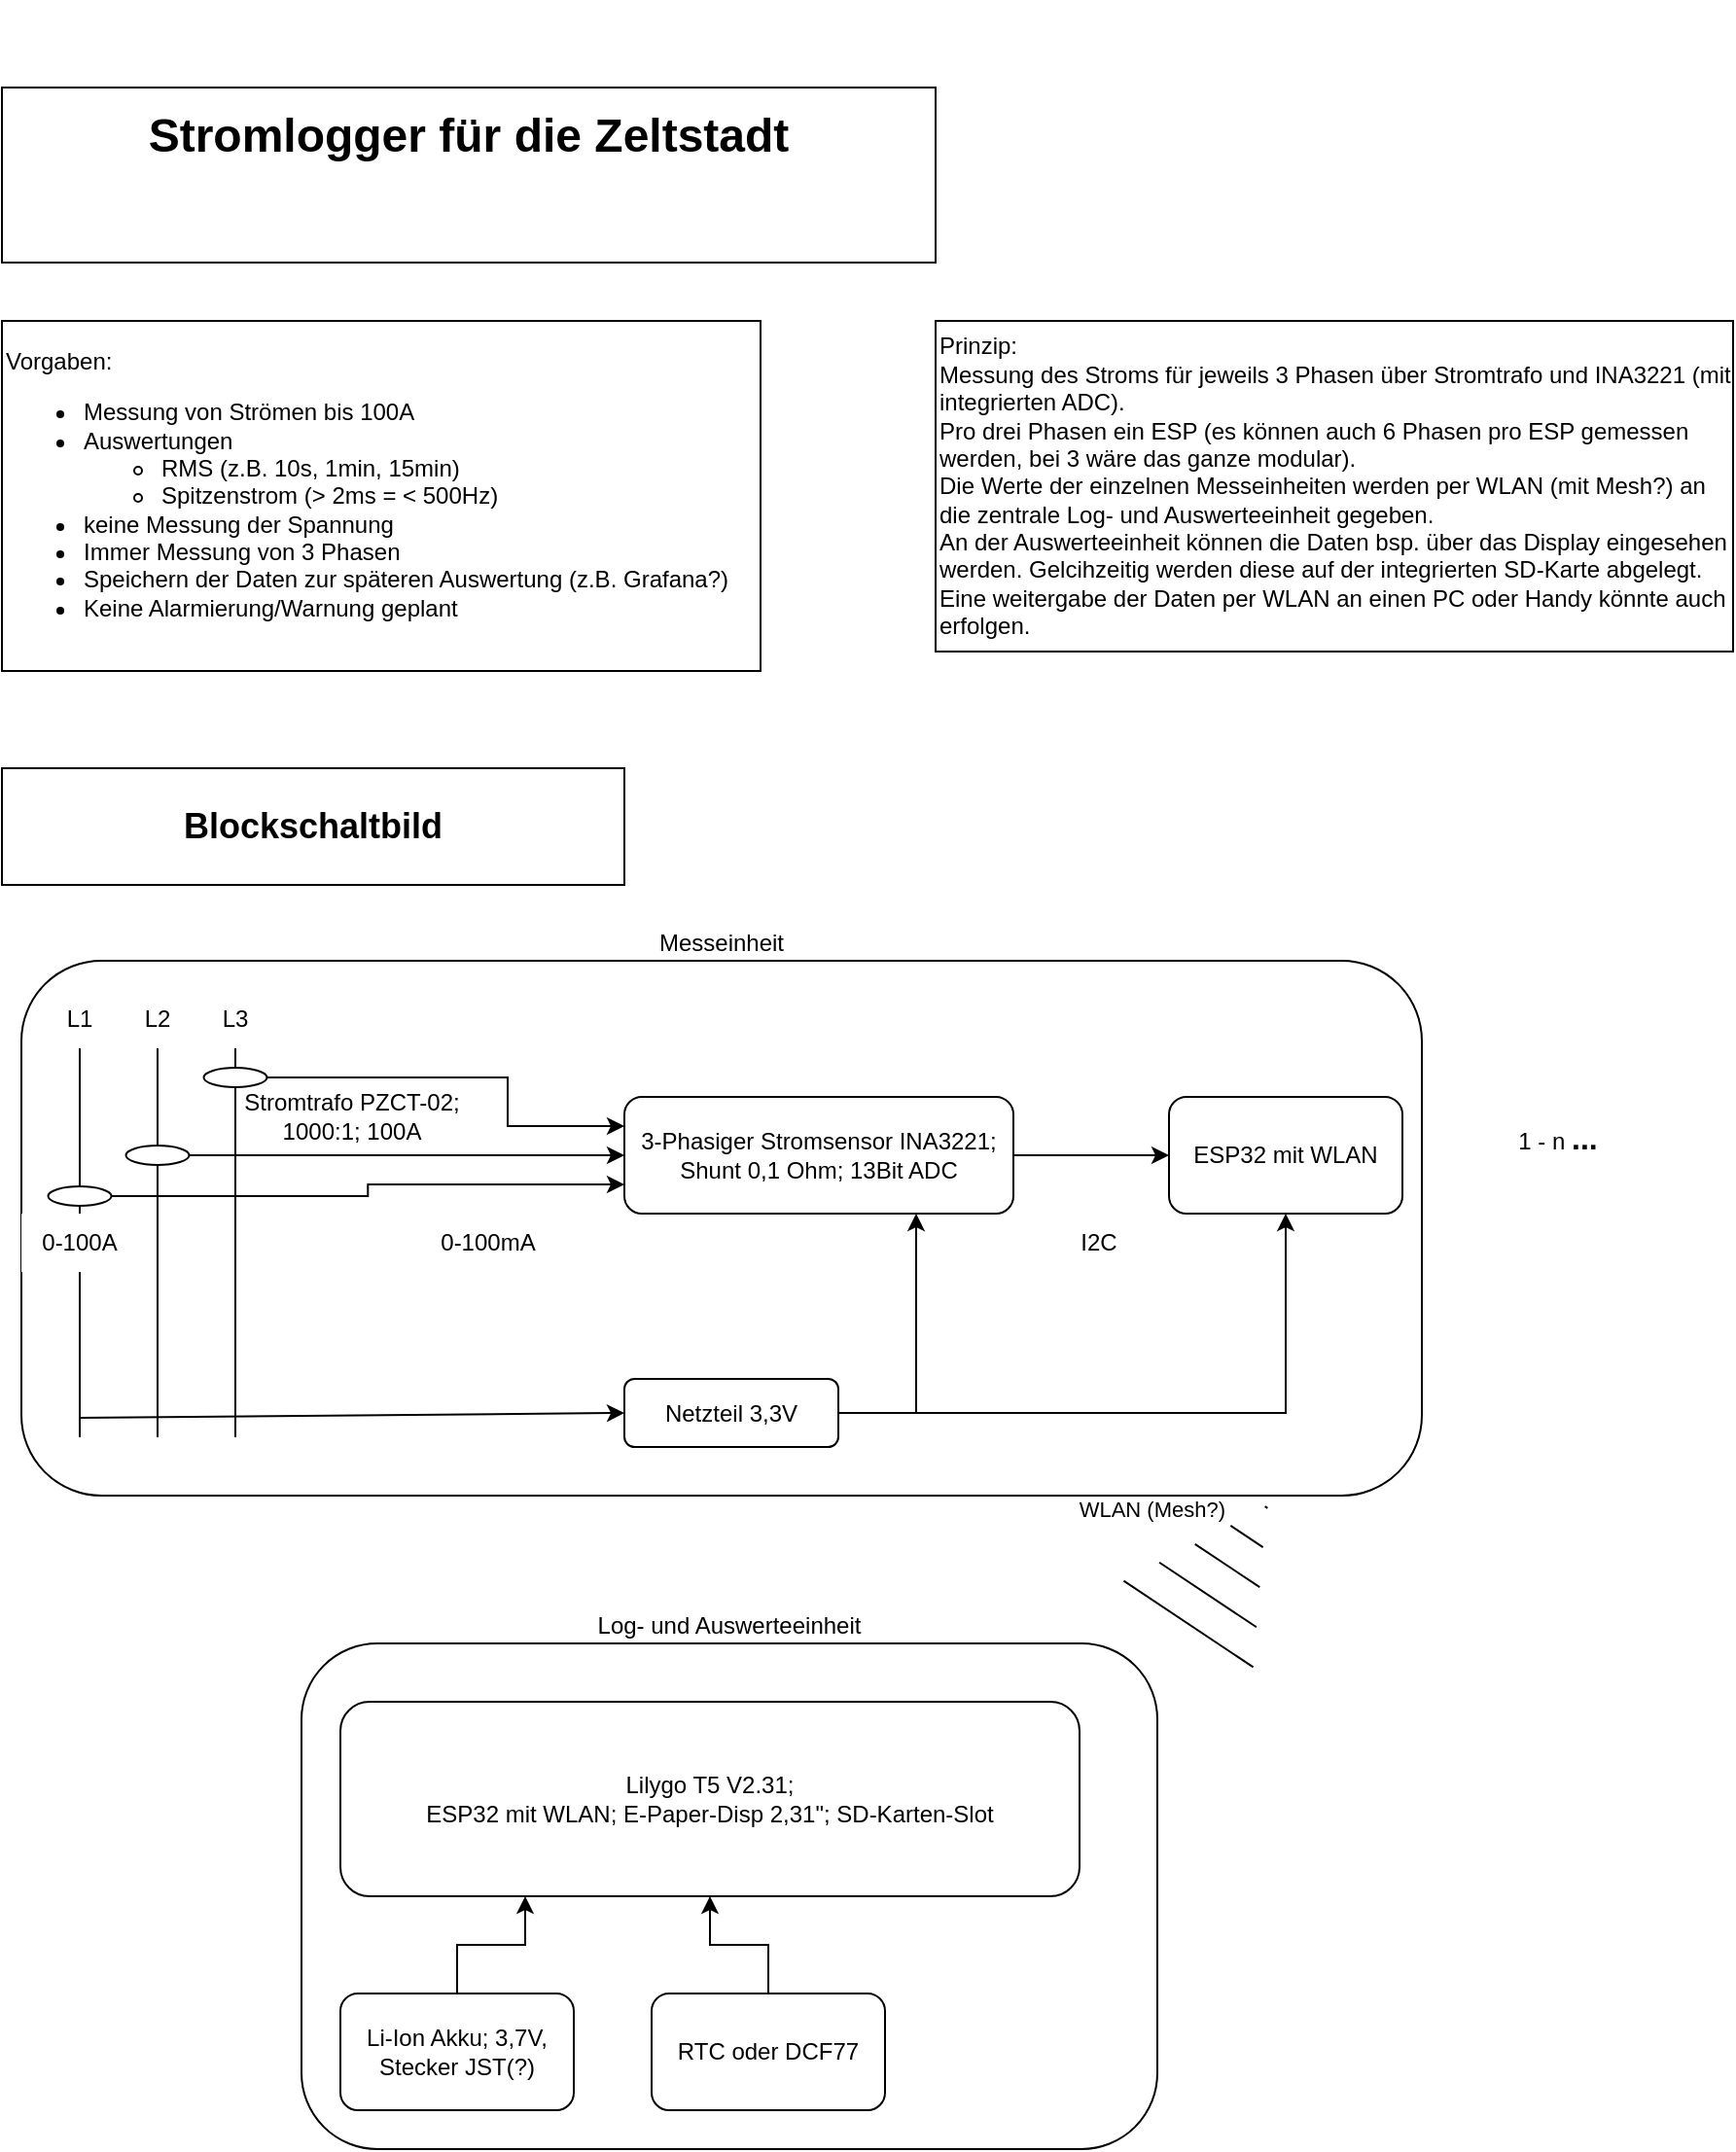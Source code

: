 <mxfile version="21.3.7" type="github">
  <diagram name="Seite-1" id="XuaZ16H_RSh9hG0B_XFD">
    <mxGraphModel dx="1035" dy="1722" grid="1" gridSize="10" guides="1" tooltips="1" connect="1" arrows="1" fold="1" page="1" pageScale="1" pageWidth="827" pageHeight="1169" math="0" shadow="0">
      <root>
        <mxCell id="0" />
        <mxCell id="1" parent="0" />
        <mxCell id="4wm6rS8gim3RebCfr74Y-38" value="Log- und Auswerteeinheit" style="rounded=1;whiteSpace=wrap;html=1;labelPosition=center;verticalLabelPosition=top;align=center;verticalAlign=bottom;" vertex="1" parent="1">
          <mxGeometry x="194" y="810" width="440" height="260" as="geometry" />
        </mxCell>
        <mxCell id="4wm6rS8gim3RebCfr74Y-30" value="Messeinheit" style="rounded=1;whiteSpace=wrap;html=1;labelPosition=center;verticalLabelPosition=top;align=center;verticalAlign=bottom;" vertex="1" parent="1">
          <mxGeometry x="50" y="459" width="720" height="275" as="geometry" />
        </mxCell>
        <mxCell id="4wm6rS8gim3RebCfr74Y-1" value="&lt;div style=&quot;font-size: 24px;&quot; align=&quot;center&quot;&gt;&lt;h1&gt;&lt;font style=&quot;font-size: 24px;&quot;&gt;&lt;b&gt;&lt;font style=&quot;font-size: 24px;&quot;&gt;Stromlogger für die Zeltstadt&lt;/font&gt;&lt;/b&gt;&lt;/font&gt;&lt;/h1&gt;&lt;/div&gt;&lt;div style=&quot;font-size: 24px;&quot; align=&quot;center&quot;&gt;&lt;font style=&quot;font-size: 24px;&quot;&gt;&lt;br&gt;&lt;/font&gt;&lt;/div&gt;&lt;div style=&quot;font-size: 24px;&quot; align=&quot;center&quot;&gt;&lt;font style=&quot;font-size: 24px;&quot;&gt;&lt;br&gt;&lt;/font&gt;&lt;/div&gt;" style="rounded=0;whiteSpace=wrap;html=1;align=center;" vertex="1" parent="1">
          <mxGeometry x="40" y="10" width="480" height="90" as="geometry" />
        </mxCell>
        <mxCell id="4wm6rS8gim3RebCfr74Y-2" value="&lt;div align=&quot;left&quot;&gt;Vorgaben:&lt;/div&gt;&lt;div align=&quot;left&quot;&gt;&lt;ul&gt;&lt;li&gt;Messung von Strömen bis 100A&lt;/li&gt;&lt;li&gt;Auswertungen&lt;/li&gt;&lt;ul&gt;&lt;li&gt;RMS (z.B. 10s, 1min, 15min)&lt;br&gt;&lt;/li&gt;&lt;li&gt;Spitzenstrom (&amp;gt; 2ms = &amp;lt; 500Hz)&lt;br&gt;&lt;/li&gt;&lt;/ul&gt;&lt;li&gt;keine Messung der Spannung&lt;/li&gt;&lt;li&gt;Immer Messung von 3 Phasen&lt;/li&gt;&lt;li&gt;Speichern der Daten zur späteren Auswertung (z.B. Grafana?)&lt;br&gt;&lt;/li&gt;&lt;li&gt;Keine Alarmierung/Warnung geplant&lt;br&gt;&lt;/li&gt;&lt;/ul&gt;&lt;/div&gt;" style="rounded=0;whiteSpace=wrap;html=1;align=left;" vertex="1" parent="1">
          <mxGeometry x="40" y="130" width="390" height="180" as="geometry" />
        </mxCell>
        <mxCell id="4wm6rS8gim3RebCfr74Y-3" value="&lt;h2&gt;Blockschaltbild&lt;/h2&gt;" style="rounded=0;whiteSpace=wrap;html=1;align=center;" vertex="1" parent="1">
          <mxGeometry x="40" y="360" width="320" height="60" as="geometry" />
        </mxCell>
        <mxCell id="4wm6rS8gim3RebCfr74Y-4" value="" style="endArrow=none;html=1;rounded=0;" edge="1" parent="1" source="4wm6rS8gim3RebCfr74Y-12">
          <mxGeometry width="50" height="50" relative="1" as="geometry">
            <mxPoint x="80" y="634" as="sourcePoint" />
            <mxPoint x="80" y="504" as="targetPoint" />
          </mxGeometry>
        </mxCell>
        <mxCell id="4wm6rS8gim3RebCfr74Y-5" value="" style="endArrow=none;html=1;rounded=0;" edge="1" parent="1">
          <mxGeometry width="50" height="50" relative="1" as="geometry">
            <mxPoint x="120" y="704" as="sourcePoint" />
            <mxPoint x="120" y="504" as="targetPoint" />
          </mxGeometry>
        </mxCell>
        <mxCell id="4wm6rS8gim3RebCfr74Y-6" value="" style="endArrow=none;html=1;rounded=0;" edge="1" parent="1">
          <mxGeometry width="50" height="50" relative="1" as="geometry">
            <mxPoint x="160" y="704" as="sourcePoint" />
            <mxPoint x="160" y="504" as="targetPoint" />
          </mxGeometry>
        </mxCell>
        <mxCell id="4wm6rS8gim3RebCfr74Y-7" value="L1" style="text;html=1;strokeColor=none;fillColor=none;align=center;verticalAlign=middle;whiteSpace=wrap;rounded=0;" vertex="1" parent="1">
          <mxGeometry x="50" y="474" width="60" height="30" as="geometry" />
        </mxCell>
        <mxCell id="4wm6rS8gim3RebCfr74Y-8" value="L2" style="text;html=1;strokeColor=none;fillColor=none;align=center;verticalAlign=middle;whiteSpace=wrap;rounded=0;" vertex="1" parent="1">
          <mxGeometry x="90" y="474" width="60" height="30" as="geometry" />
        </mxCell>
        <mxCell id="4wm6rS8gim3RebCfr74Y-9" value="&lt;div&gt;L3&lt;/div&gt;" style="text;html=1;strokeColor=none;fillColor=none;align=center;verticalAlign=middle;whiteSpace=wrap;rounded=0;" vertex="1" parent="1">
          <mxGeometry x="130" y="474" width="60" height="30" as="geometry" />
        </mxCell>
        <mxCell id="4wm6rS8gim3RebCfr74Y-17" style="edgeStyle=orthogonalEdgeStyle;rounded=0;orthogonalLoop=1;jettySize=auto;html=1;exitX=1;exitY=0.5;exitDx=0;exitDy=0;entryX=0;entryY=0.25;entryDx=0;entryDy=0;" edge="1" parent="1" source="4wm6rS8gim3RebCfr74Y-10" target="4wm6rS8gim3RebCfr74Y-15">
          <mxGeometry relative="1" as="geometry">
            <Array as="points">
              <mxPoint x="300" y="519" />
              <mxPoint x="300" y="544" />
            </Array>
          </mxGeometry>
        </mxCell>
        <mxCell id="4wm6rS8gim3RebCfr74Y-10" value="" style="ellipse;whiteSpace=wrap;html=1;" vertex="1" parent="1">
          <mxGeometry x="143.75" y="514" width="32.5" height="10" as="geometry" />
        </mxCell>
        <mxCell id="4wm6rS8gim3RebCfr74Y-18" style="edgeStyle=orthogonalEdgeStyle;rounded=0;orthogonalLoop=1;jettySize=auto;html=1;exitX=1;exitY=0.5;exitDx=0;exitDy=0;entryX=0;entryY=0.5;entryDx=0;entryDy=0;" edge="1" parent="1" source="4wm6rS8gim3RebCfr74Y-11" target="4wm6rS8gim3RebCfr74Y-15">
          <mxGeometry relative="1" as="geometry" />
        </mxCell>
        <mxCell id="4wm6rS8gim3RebCfr74Y-11" value="" style="ellipse;whiteSpace=wrap;html=1;" vertex="1" parent="1">
          <mxGeometry x="103.75" y="554" width="32.5" height="10" as="geometry" />
        </mxCell>
        <mxCell id="4wm6rS8gim3RebCfr74Y-13" value="" style="endArrow=none;html=1;rounded=0;" edge="1" parent="1" target="4wm6rS8gim3RebCfr74Y-12">
          <mxGeometry width="50" height="50" relative="1" as="geometry">
            <mxPoint x="80" y="704" as="sourcePoint" />
            <mxPoint x="80" y="504" as="targetPoint" />
          </mxGeometry>
        </mxCell>
        <mxCell id="4wm6rS8gim3RebCfr74Y-19" style="edgeStyle=orthogonalEdgeStyle;rounded=0;orthogonalLoop=1;jettySize=auto;html=1;entryX=0;entryY=0.75;entryDx=0;entryDy=0;exitX=1;exitY=0.5;exitDx=0;exitDy=0;" edge="1" parent="1" source="4wm6rS8gim3RebCfr74Y-12" target="4wm6rS8gim3RebCfr74Y-15">
          <mxGeometry relative="1" as="geometry">
            <mxPoint x="90" y="604" as="sourcePoint" />
          </mxGeometry>
        </mxCell>
        <mxCell id="4wm6rS8gim3RebCfr74Y-12" value="" style="ellipse;whiteSpace=wrap;html=1;" vertex="1" parent="1">
          <mxGeometry x="63.75" y="575" width="32.5" height="10" as="geometry" />
        </mxCell>
        <mxCell id="4wm6rS8gim3RebCfr74Y-14" value="Stromtrafo PZCT-02; 1000:1; 100A" style="text;html=1;strokeColor=none;fillColor=none;align=center;verticalAlign=middle;whiteSpace=wrap;rounded=0;" vertex="1" parent="1">
          <mxGeometry x="150" y="524" width="140" height="30" as="geometry" />
        </mxCell>
        <mxCell id="4wm6rS8gim3RebCfr74Y-22" style="edgeStyle=orthogonalEdgeStyle;rounded=0;orthogonalLoop=1;jettySize=auto;html=1;exitX=1;exitY=0.5;exitDx=0;exitDy=0;entryX=0;entryY=0.5;entryDx=0;entryDy=0;" edge="1" parent="1" source="4wm6rS8gim3RebCfr74Y-15" target="4wm6rS8gim3RebCfr74Y-21">
          <mxGeometry relative="1" as="geometry" />
        </mxCell>
        <mxCell id="4wm6rS8gim3RebCfr74Y-15" value="&lt;div&gt;3-Phasiger Stromsensor INA3221; Shunt 0,1 Ohm; 13Bit ADC&lt;br&gt;&lt;/div&gt;" style="rounded=1;whiteSpace=wrap;html=1;" vertex="1" parent="1">
          <mxGeometry x="360" y="529" width="200" height="60" as="geometry" />
        </mxCell>
        <mxCell id="4wm6rS8gim3RebCfr74Y-16" value="0-100A" style="text;html=1;strokeColor=none;fillColor=default;align=center;verticalAlign=middle;whiteSpace=wrap;rounded=0;" vertex="1" parent="1">
          <mxGeometry x="50" y="589" width="60" height="30" as="geometry" />
        </mxCell>
        <mxCell id="4wm6rS8gim3RebCfr74Y-20" value="0-100mA" style="text;html=1;strokeColor=none;fillColor=none;align=center;verticalAlign=middle;whiteSpace=wrap;rounded=0;" vertex="1" parent="1">
          <mxGeometry x="260" y="589" width="60" height="30" as="geometry" />
        </mxCell>
        <mxCell id="4wm6rS8gim3RebCfr74Y-21" value="ESP32 mit WLAN" style="rounded=1;whiteSpace=wrap;html=1;" vertex="1" parent="1">
          <mxGeometry x="640" y="529" width="120" height="60" as="geometry" />
        </mxCell>
        <mxCell id="4wm6rS8gim3RebCfr74Y-23" value="I2C" style="text;html=1;strokeColor=none;fillColor=none;align=center;verticalAlign=middle;whiteSpace=wrap;rounded=0;" vertex="1" parent="1">
          <mxGeometry x="574" y="589" width="60" height="30" as="geometry" />
        </mxCell>
        <mxCell id="4wm6rS8gim3RebCfr74Y-28" style="edgeStyle=orthogonalEdgeStyle;rounded=0;orthogonalLoop=1;jettySize=auto;html=1;exitX=1;exitY=0.5;exitDx=0;exitDy=0;entryX=0.75;entryY=1;entryDx=0;entryDy=0;" edge="1" parent="1" source="4wm6rS8gim3RebCfr74Y-24" target="4wm6rS8gim3RebCfr74Y-15">
          <mxGeometry relative="1" as="geometry" />
        </mxCell>
        <mxCell id="4wm6rS8gim3RebCfr74Y-29" style="edgeStyle=orthogonalEdgeStyle;rounded=0;orthogonalLoop=1;jettySize=auto;html=1;exitX=1;exitY=0.5;exitDx=0;exitDy=0;entryX=0.5;entryY=1;entryDx=0;entryDy=0;" edge="1" parent="1" source="4wm6rS8gim3RebCfr74Y-24" target="4wm6rS8gim3RebCfr74Y-21">
          <mxGeometry relative="1" as="geometry" />
        </mxCell>
        <mxCell id="4wm6rS8gim3RebCfr74Y-24" value="Netzteil 3,3V" style="rounded=1;whiteSpace=wrap;html=1;" vertex="1" parent="1">
          <mxGeometry x="360" y="674" width="110" height="35" as="geometry" />
        </mxCell>
        <mxCell id="4wm6rS8gim3RebCfr74Y-27" value="" style="endArrow=classic;html=1;rounded=0;entryX=0;entryY=0.5;entryDx=0;entryDy=0;" edge="1" parent="1" target="4wm6rS8gim3RebCfr74Y-24">
          <mxGeometry width="50" height="50" relative="1" as="geometry">
            <mxPoint x="80" y="694" as="sourcePoint" />
            <mxPoint x="440" y="584" as="targetPoint" />
          </mxGeometry>
        </mxCell>
        <mxCell id="4wm6rS8gim3RebCfr74Y-31" value="1 - n &lt;font style=&quot;font-size: 16px;&quot;&gt;&lt;b&gt;...&lt;/b&gt;&lt;/font&gt;" style="text;html=1;strokeColor=none;fillColor=none;align=center;verticalAlign=middle;whiteSpace=wrap;rounded=0;" vertex="1" parent="1">
          <mxGeometry x="810" y="535" width="60" height="30" as="geometry" />
        </mxCell>
        <mxCell id="4wm6rS8gim3RebCfr74Y-32" value="&lt;div&gt;Lilygo T5 V2.31;&lt;/div&gt;&lt;div&gt;ESP32 mit WLAN; E-Paper-Disp 2,31&quot;; SD-Karten-Slot&lt;br&gt;&lt;/div&gt;" style="rounded=1;whiteSpace=wrap;html=1;" vertex="1" parent="1">
          <mxGeometry x="214" y="840" width="380" height="100" as="geometry" />
        </mxCell>
        <mxCell id="4wm6rS8gim3RebCfr74Y-35" style="edgeStyle=orthogonalEdgeStyle;rounded=0;orthogonalLoop=1;jettySize=auto;html=1;entryX=0.25;entryY=1;entryDx=0;entryDy=0;" edge="1" parent="1" source="4wm6rS8gim3RebCfr74Y-33" target="4wm6rS8gim3RebCfr74Y-32">
          <mxGeometry relative="1" as="geometry" />
        </mxCell>
        <mxCell id="4wm6rS8gim3RebCfr74Y-33" value="Li-Ion Akku; 3,7V, Stecker JST(?)" style="rounded=1;whiteSpace=wrap;html=1;" vertex="1" parent="1">
          <mxGeometry x="214" y="990" width="120" height="60" as="geometry" />
        </mxCell>
        <mxCell id="4wm6rS8gim3RebCfr74Y-37" style="edgeStyle=orthogonalEdgeStyle;rounded=0;orthogonalLoop=1;jettySize=auto;html=1;exitX=0.5;exitY=0;exitDx=0;exitDy=0;entryX=0.5;entryY=1;entryDx=0;entryDy=0;" edge="1" parent="1" source="4wm6rS8gim3RebCfr74Y-36" target="4wm6rS8gim3RebCfr74Y-32">
          <mxGeometry relative="1" as="geometry" />
        </mxCell>
        <mxCell id="4wm6rS8gim3RebCfr74Y-36" value="RTC oder DCF77" style="rounded=1;whiteSpace=wrap;html=1;" vertex="1" parent="1">
          <mxGeometry x="374" y="990" width="120" height="60" as="geometry" />
        </mxCell>
        <mxCell id="4wm6rS8gim3RebCfr74Y-39" value="WLAN (Mesh?)" style="shape=mxgraph.arrows2.wedgeArrowDashed2;html=1;bendable=0;startWidth=40;stepSize=15;rounded=0;labelPosition=left;verticalLabelPosition=top;align=right;verticalAlign=bottom;" edge="1" parent="1">
          <mxGeometry x="0.45" y="11" width="100" height="100" relative="1" as="geometry">
            <mxPoint x="650" y="800" as="sourcePoint" />
            <mxPoint x="690" y="740" as="targetPoint" />
            <mxPoint as="offset" />
          </mxGeometry>
        </mxCell>
        <mxCell id="4wm6rS8gim3RebCfr74Y-42" value="&lt;div&gt;Prinzip:&lt;/div&gt;&lt;div&gt;Messung des Stroms für jeweils 3 Phasen über Stromtrafo und INA3221 (mit integrierten ADC). &lt;br&gt;&lt;/div&gt;&lt;div&gt;Pro drei Phasen ein ESP (es können auch 6 Phasen pro ESP gemessen werden, bei 3 wäre das ganze modular).&lt;/div&gt;&lt;div&gt;Die Werte der einzelnen Messeinheiten werden per WLAN (mit Mesh?) an die zentrale Log- und Auswerteeinheit gegeben.&lt;/div&gt;&lt;div&gt;An der Auswerteeinheit können die Daten bsp. über das Display eingesehen werden. Gelcihzeitig werden diese auf der integrierten SD-Karte abgelegt. Eine weitergabe der Daten per WLAN an einen PC oder Handy könnte auch erfolgen.&lt;br&gt;&lt;/div&gt;" style="rounded=0;whiteSpace=wrap;html=1;align=left;" vertex="1" parent="1">
          <mxGeometry x="520" y="130" width="410" height="170" as="geometry" />
        </mxCell>
      </root>
    </mxGraphModel>
  </diagram>
</mxfile>
